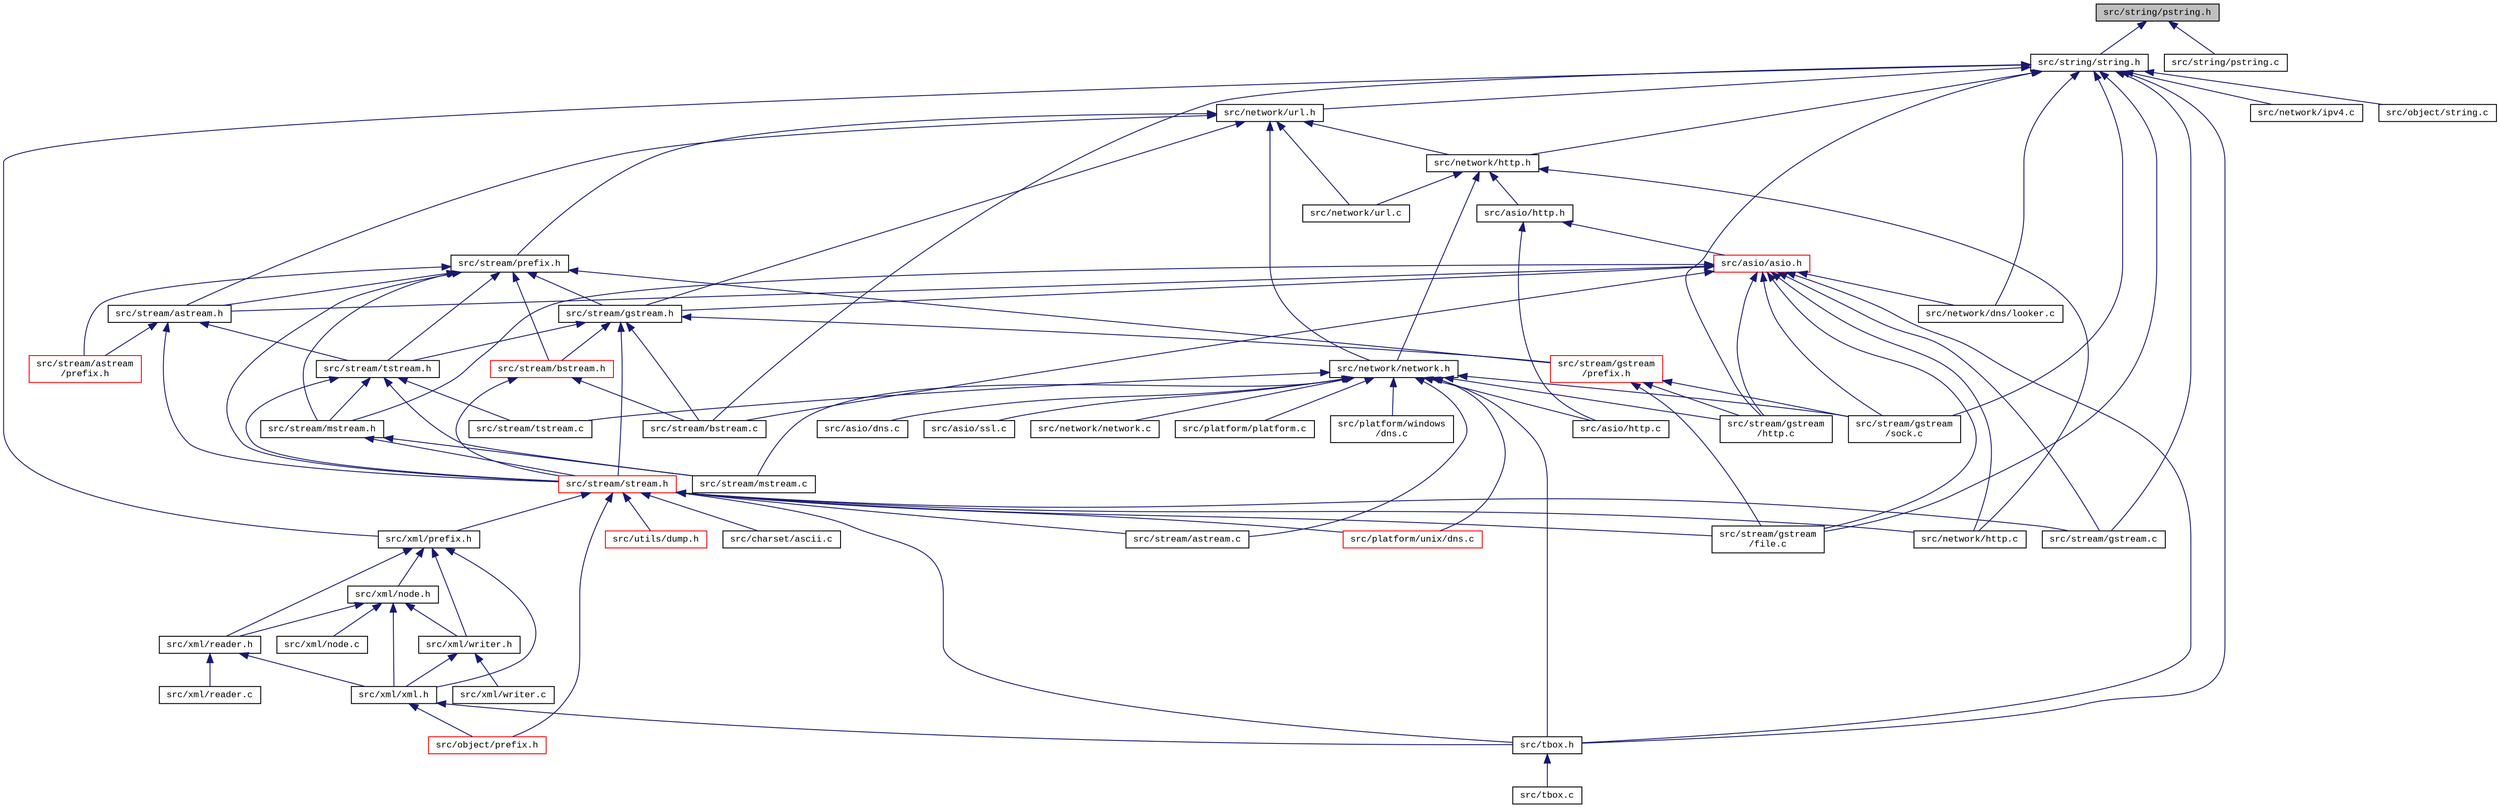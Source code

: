 digraph "src/string/pstring.h"
{
  edge [fontname="CourierNew",fontsize="10",labelfontname="CourierNew",labelfontsize="10"];
  node [fontname="CourierNew",fontsize="10",shape=record];
  Node1 [label="src/string/pstring.h",height=0.2,width=0.4,color="black", fillcolor="grey75", style="filled" fontcolor="black"];
  Node1 -> Node2 [dir="back",color="midnightblue",fontsize="10",style="solid",fontname="CourierNew"];
  Node2 [label="src/string/string.h",height=0.2,width=0.4,color="black", fillcolor="white", style="filled",URL="$d8/d2b/string_2string_8h_source.html"];
  Node2 -> Node3 [dir="back",color="midnightblue",fontsize="10",style="solid",fontname="CourierNew"];
  Node3 [label="src/network/url.h",height=0.2,width=0.4,color="black", fillcolor="white", style="filled",URL="$d9/d0e/network_2url_8h_source.html"];
  Node3 -> Node4 [dir="back",color="midnightblue",fontsize="10",style="solid",fontname="CourierNew"];
  Node4 [label="src/stream/prefix.h",height=0.2,width=0.4,color="black", fillcolor="white", style="filled",URL="$d2/dd0/stream_2prefix_8h_source.html"];
  Node4 -> Node5 [dir="back",color="midnightblue",fontsize="10",style="solid",fontname="CourierNew"];
  Node5 [label="src/stream/stream.h",height=0.2,width=0.4,color="red", fillcolor="white", style="filled",URL="$d8/d95/stream_8h.html"];
  Node5 -> Node6 [dir="back",color="midnightblue",fontsize="10",style="solid",fontname="CourierNew"];
  Node6 [label="src/utils/dump.h",height=0.2,width=0.4,color="red", fillcolor="white", style="filled",URL="$d5/de5/dump_8h.html"];
  Node5 -> Node7 [dir="back",color="midnightblue",fontsize="10",style="solid",fontname="CourierNew"];
  Node7 [label="src/charset/ascii.c",height=0.2,width=0.4,color="black", fillcolor="white", style="filled",URL="$df/dfa/ascii_8c.html"];
  Node5 -> Node8 [dir="back",color="midnightblue",fontsize="10",style="solid",fontname="CourierNew"];
  Node8 [label="src/xml/prefix.h",height=0.2,width=0.4,color="black", fillcolor="white", style="filled",URL="$d1/d9b/xml_2prefix_8h_source.html"];
  Node8 -> Node9 [dir="back",color="midnightblue",fontsize="10",style="solid",fontname="CourierNew"];
  Node9 [label="src/xml/xml.h",height=0.2,width=0.4,color="black", fillcolor="white", style="filled",URL="$de/dcb/xml_2xml_8h_source.html"];
  Node9 -> Node10 [dir="back",color="midnightblue",fontsize="10",style="solid",fontname="CourierNew"];
  Node10 [label="src/object/prefix.h",height=0.2,width=0.4,color="red", fillcolor="white", style="filled",URL="$d7/d74/object_2prefix_8h_source.html"];
  Node9 -> Node11 [dir="back",color="midnightblue",fontsize="10",style="solid",fontname="CourierNew"];
  Node11 [label="src/tbox.h",height=0.2,width=0.4,color="black", fillcolor="white", style="filled",URL="$da/dec/tbox_8h.html"];
  Node11 -> Node12 [dir="back",color="midnightblue",fontsize="10",style="solid",fontname="CourierNew"];
  Node12 [label="src/tbox.c",height=0.2,width=0.4,color="black", fillcolor="white", style="filled",URL="$d4/dfe/tbox_8c.html"];
  Node8 -> Node13 [dir="back",color="midnightblue",fontsize="10",style="solid",fontname="CourierNew"];
  Node13 [label="src/xml/node.h",height=0.2,width=0.4,color="black", fillcolor="white", style="filled",URL="$d1/d77/node_8h.html"];
  Node13 -> Node9 [dir="back",color="midnightblue",fontsize="10",style="solid",fontname="CourierNew"];
  Node13 -> Node14 [dir="back",color="midnightblue",fontsize="10",style="solid",fontname="CourierNew"];
  Node14 [label="src/xml/reader.h",height=0.2,width=0.4,color="black", fillcolor="white", style="filled",URL="$db/dba/xml_2reader_8h_source.html"];
  Node14 -> Node9 [dir="back",color="midnightblue",fontsize="10",style="solid",fontname="CourierNew"];
  Node14 -> Node15 [dir="back",color="midnightblue",fontsize="10",style="solid",fontname="CourierNew"];
  Node15 [label="src/xml/reader.c",height=0.2,width=0.4,color="black", fillcolor="white", style="filled",URL="$d4/d31/xml_2reader_8c_source.html"];
  Node13 -> Node16 [dir="back",color="midnightblue",fontsize="10",style="solid",fontname="CourierNew"];
  Node16 [label="src/xml/writer.h",height=0.2,width=0.4,color="black", fillcolor="white", style="filled",URL="$db/dae/xml_2writer_8h_source.html"];
  Node16 -> Node9 [dir="back",color="midnightblue",fontsize="10",style="solid",fontname="CourierNew"];
  Node16 -> Node17 [dir="back",color="midnightblue",fontsize="10",style="solid",fontname="CourierNew"];
  Node17 [label="src/xml/writer.c",height=0.2,width=0.4,color="black", fillcolor="white", style="filled",URL="$d6/d41/xml_2writer_8c_source.html"];
  Node13 -> Node18 [dir="back",color="midnightblue",fontsize="10",style="solid",fontname="CourierNew"];
  Node18 [label="src/xml/node.c",height=0.2,width=0.4,color="black", fillcolor="white", style="filled",URL="$dd/d2d/node_8c.html"];
  Node8 -> Node14 [dir="back",color="midnightblue",fontsize="10",style="solid",fontname="CourierNew"];
  Node8 -> Node16 [dir="back",color="midnightblue",fontsize="10",style="solid",fontname="CourierNew"];
  Node5 -> Node10 [dir="back",color="midnightblue",fontsize="10",style="solid",fontname="CourierNew"];
  Node5 -> Node19 [dir="back",color="midnightblue",fontsize="10",style="solid",fontname="CourierNew"];
  Node19 [label="src/network/http.c",height=0.2,width=0.4,color="black", fillcolor="white", style="filled",URL="$d1/daa/network_2http_8c_source.html"];
  Node5 -> Node20 [dir="back",color="midnightblue",fontsize="10",style="solid",fontname="CourierNew"];
  Node20 [label="src/platform/unix/dns.c",height=0.2,width=0.4,color="red", fillcolor="white", style="filled",URL="$d1/de4/platform_2unix_2dns_8c_source.html"];
  Node5 -> Node21 [dir="back",color="midnightblue",fontsize="10",style="solid",fontname="CourierNew"];
  Node21 [label="src/stream/astream.c",height=0.2,width=0.4,color="black", fillcolor="white", style="filled",URL="$de/d66/astream_8c.html"];
  Node5 -> Node22 [dir="back",color="midnightblue",fontsize="10",style="solid",fontname="CourierNew"];
  Node22 [label="src/stream/gstream\l/file.c",height=0.2,width=0.4,color="black", fillcolor="white", style="filled",URL="$de/d19/stream_2gstream_2file_8c_source.html"];
  Node5 -> Node23 [dir="back",color="midnightblue",fontsize="10",style="solid",fontname="CourierNew"];
  Node23 [label="src/stream/gstream.c",height=0.2,width=0.4,color="black", fillcolor="white", style="filled",URL="$d7/de5/gstream_8c.html"];
  Node5 -> Node11 [dir="back",color="midnightblue",fontsize="10",style="solid",fontname="CourierNew"];
  Node4 -> Node24 [dir="back",color="midnightblue",fontsize="10",style="solid",fontname="CourierNew"];
  Node24 [label="src/stream/bstream.h",height=0.2,width=0.4,color="red", fillcolor="white", style="filled",URL="$de/d56/bstream_8h.html"];
  Node24 -> Node5 [dir="back",color="midnightblue",fontsize="10",style="solid",fontname="CourierNew"];
  Node24 -> Node25 [dir="back",color="midnightblue",fontsize="10",style="solid",fontname="CourierNew"];
  Node25 [label="src/stream/bstream.c",height=0.2,width=0.4,color="black", fillcolor="white", style="filled",URL="$da/d03/bstream_8c.html"];
  Node4 -> Node26 [dir="back",color="midnightblue",fontsize="10",style="solid",fontname="CourierNew"];
  Node26 [label="src/stream/gstream.h",height=0.2,width=0.4,color="black", fillcolor="white", style="filled",URL="$d1/dac/gstream_8h.html"];
  Node26 -> Node24 [dir="back",color="midnightblue",fontsize="10",style="solid",fontname="CourierNew"];
  Node26 -> Node5 [dir="back",color="midnightblue",fontsize="10",style="solid",fontname="CourierNew"];
  Node26 -> Node27 [dir="back",color="midnightblue",fontsize="10",style="solid",fontname="CourierNew"];
  Node27 [label="src/stream/tstream.h",height=0.2,width=0.4,color="black", fillcolor="white", style="filled",URL="$d1/d3e/tstream_8h.html"];
  Node27 -> Node5 [dir="back",color="midnightblue",fontsize="10",style="solid",fontname="CourierNew"];
  Node27 -> Node28 [dir="back",color="midnightblue",fontsize="10",style="solid",fontname="CourierNew"];
  Node28 [label="src/stream/mstream.h",height=0.2,width=0.4,color="black", fillcolor="white", style="filled",URL="$d1/db3/mstream_8h.html"];
  Node28 -> Node5 [dir="back",color="midnightblue",fontsize="10",style="solid",fontname="CourierNew"];
  Node28 -> Node29 [dir="back",color="midnightblue",fontsize="10",style="solid",fontname="CourierNew"];
  Node29 [label="src/stream/mstream.c",height=0.2,width=0.4,color="black", fillcolor="white", style="filled",URL="$d3/d77/mstream_8c.html"];
  Node27 -> Node29 [dir="back",color="midnightblue",fontsize="10",style="solid",fontname="CourierNew"];
  Node27 -> Node30 [dir="back",color="midnightblue",fontsize="10",style="solid",fontname="CourierNew"];
  Node30 [label="src/stream/tstream.c",height=0.2,width=0.4,color="black", fillcolor="white", style="filled",URL="$d9/dbe/tstream_8c.html"];
  Node26 -> Node25 [dir="back",color="midnightblue",fontsize="10",style="solid",fontname="CourierNew"];
  Node26 -> Node31 [dir="back",color="midnightblue",fontsize="10",style="solid",fontname="CourierNew"];
  Node31 [label="src/stream/gstream\l/prefix.h",height=0.2,width=0.4,color="red", fillcolor="white", style="filled",URL="$dd/d13/stream_2gstream_2prefix_8h_source.html"];
  Node31 -> Node22 [dir="back",color="midnightblue",fontsize="10",style="solid",fontname="CourierNew"];
  Node31 -> Node32 [dir="back",color="midnightblue",fontsize="10",style="solid",fontname="CourierNew"];
  Node32 [label="src/stream/gstream\l/http.c",height=0.2,width=0.4,color="black", fillcolor="white", style="filled",URL="$d6/d79/stream_2gstream_2http_8c_source.html"];
  Node31 -> Node33 [dir="back",color="midnightblue",fontsize="10",style="solid",fontname="CourierNew"];
  Node33 [label="src/stream/gstream\l/sock.c",height=0.2,width=0.4,color="black", fillcolor="white", style="filled",URL="$d0/de1/gstream_2sock_8c_source.html"];
  Node4 -> Node34 [dir="back",color="midnightblue",fontsize="10",style="solid",fontname="CourierNew"];
  Node34 [label="src/stream/astream.h",height=0.2,width=0.4,color="black", fillcolor="white", style="filled",URL="$dd/dd5/astream_8h.html"];
  Node34 -> Node5 [dir="back",color="midnightblue",fontsize="10",style="solid",fontname="CourierNew"];
  Node34 -> Node27 [dir="back",color="midnightblue",fontsize="10",style="solid",fontname="CourierNew"];
  Node34 -> Node35 [dir="back",color="midnightblue",fontsize="10",style="solid",fontname="CourierNew"];
  Node35 [label="src/stream/astream\l/prefix.h",height=0.2,width=0.4,color="red", fillcolor="white", style="filled",URL="$d1/de5/stream_2astream_2prefix_8h_source.html"];
  Node4 -> Node27 [dir="back",color="midnightblue",fontsize="10",style="solid",fontname="CourierNew"];
  Node4 -> Node28 [dir="back",color="midnightblue",fontsize="10",style="solid",fontname="CourierNew"];
  Node4 -> Node35 [dir="back",color="midnightblue",fontsize="10",style="solid",fontname="CourierNew"];
  Node4 -> Node31 [dir="back",color="midnightblue",fontsize="10",style="solid",fontname="CourierNew"];
  Node3 -> Node36 [dir="back",color="midnightblue",fontsize="10",style="solid",fontname="CourierNew"];
  Node36 [label="src/network/http.h",height=0.2,width=0.4,color="black", fillcolor="white", style="filled",URL="$d0/ded/network_2http_8h_source.html"];
  Node36 -> Node37 [dir="back",color="midnightblue",fontsize="10",style="solid",fontname="CourierNew"];
  Node37 [label="src/asio/http.h",height=0.2,width=0.4,color="black", fillcolor="white", style="filled",URL="$da/dac/asio_2http_8h_source.html"];
  Node37 -> Node38 [dir="back",color="midnightblue",fontsize="10",style="solid",fontname="CourierNew"];
  Node38 [label="src/asio/asio.h",height=0.2,width=0.4,color="red", fillcolor="white", style="filled",URL="$d4/d68/asio_8h.html"];
  Node38 -> Node26 [dir="back",color="midnightblue",fontsize="10",style="solid",fontname="CourierNew"];
  Node38 -> Node34 [dir="back",color="midnightblue",fontsize="10",style="solid",fontname="CourierNew"];
  Node38 -> Node28 [dir="back",color="midnightblue",fontsize="10",style="solid",fontname="CourierNew"];
  Node38 -> Node39 [dir="back",color="midnightblue",fontsize="10",style="solid",fontname="CourierNew"];
  Node39 [label="src/network/dns/looker.c",height=0.2,width=0.4,color="black", fillcolor="white", style="filled",URL="$d8/d79/looker_8c.html"];
  Node38 -> Node19 [dir="back",color="midnightblue",fontsize="10",style="solid",fontname="CourierNew"];
  Node38 -> Node25 [dir="back",color="midnightblue",fontsize="10",style="solid",fontname="CourierNew"];
  Node38 -> Node22 [dir="back",color="midnightblue",fontsize="10",style="solid",fontname="CourierNew"];
  Node38 -> Node32 [dir="back",color="midnightblue",fontsize="10",style="solid",fontname="CourierNew"];
  Node38 -> Node33 [dir="back",color="midnightblue",fontsize="10",style="solid",fontname="CourierNew"];
  Node38 -> Node23 [dir="back",color="midnightblue",fontsize="10",style="solid",fontname="CourierNew"];
  Node38 -> Node11 [dir="back",color="midnightblue",fontsize="10",style="solid",fontname="CourierNew"];
  Node37 -> Node40 [dir="back",color="midnightblue",fontsize="10",style="solid",fontname="CourierNew"];
  Node40 [label="src/asio/http.c",height=0.2,width=0.4,color="black", fillcolor="white", style="filled",URL="$dc/d2c/asio_2http_8c_source.html"];
  Node36 -> Node41 [dir="back",color="midnightblue",fontsize="10",style="solid",fontname="CourierNew"];
  Node41 [label="src/network/network.h",height=0.2,width=0.4,color="black", fillcolor="white", style="filled",URL="$d9/d94/network_8h.html"];
  Node41 -> Node42 [dir="back",color="midnightblue",fontsize="10",style="solid",fontname="CourierNew"];
  Node42 [label="src/asio/dns.c",height=0.2,width=0.4,color="black", fillcolor="white", style="filled",URL="$de/dbc/asio_2dns_8c_source.html"];
  Node41 -> Node40 [dir="back",color="midnightblue",fontsize="10",style="solid",fontname="CourierNew"];
  Node41 -> Node43 [dir="back",color="midnightblue",fontsize="10",style="solid",fontname="CourierNew"];
  Node43 [label="src/asio/ssl.c",height=0.2,width=0.4,color="black", fillcolor="white", style="filled",URL="$d0/df1/ssl_8c.html"];
  Node41 -> Node44 [dir="back",color="midnightblue",fontsize="10",style="solid",fontname="CourierNew"];
  Node44 [label="src/network/network.c",height=0.2,width=0.4,color="black", fillcolor="white", style="filled",URL="$d6/d6e/network_8c.html"];
  Node41 -> Node20 [dir="back",color="midnightblue",fontsize="10",style="solid",fontname="CourierNew"];
  Node41 -> Node45 [dir="back",color="midnightblue",fontsize="10",style="solid",fontname="CourierNew"];
  Node45 [label="src/platform/platform.c",height=0.2,width=0.4,color="black", fillcolor="white", style="filled",URL="$dc/d3f/platform_8c.html"];
  Node41 -> Node46 [dir="back",color="midnightblue",fontsize="10",style="solid",fontname="CourierNew"];
  Node46 [label="src/platform/windows\l/dns.c",height=0.2,width=0.4,color="black", fillcolor="white", style="filled",URL="$d2/d76/platform_2windows_2dns_8c_source.html"];
  Node41 -> Node21 [dir="back",color="midnightblue",fontsize="10",style="solid",fontname="CourierNew"];
  Node41 -> Node32 [dir="back",color="midnightblue",fontsize="10",style="solid",fontname="CourierNew"];
  Node41 -> Node33 [dir="back",color="midnightblue",fontsize="10",style="solid",fontname="CourierNew"];
  Node41 -> Node29 [dir="back",color="midnightblue",fontsize="10",style="solid",fontname="CourierNew"];
  Node41 -> Node30 [dir="back",color="midnightblue",fontsize="10",style="solid",fontname="CourierNew"];
  Node41 -> Node11 [dir="back",color="midnightblue",fontsize="10",style="solid",fontname="CourierNew"];
  Node36 -> Node19 [dir="back",color="midnightblue",fontsize="10",style="solid",fontname="CourierNew"];
  Node36 -> Node47 [dir="back",color="midnightblue",fontsize="10",style="solid",fontname="CourierNew"];
  Node47 [label="src/network/url.c",height=0.2,width=0.4,color="black", fillcolor="white", style="filled",URL="$d3/d95/network_2url_8c_source.html"];
  Node3 -> Node26 [dir="back",color="midnightblue",fontsize="10",style="solid",fontname="CourierNew"];
  Node3 -> Node34 [dir="back",color="midnightblue",fontsize="10",style="solid",fontname="CourierNew"];
  Node3 -> Node41 [dir="back",color="midnightblue",fontsize="10",style="solid",fontname="CourierNew"];
  Node3 -> Node47 [dir="back",color="midnightblue",fontsize="10",style="solid",fontname="CourierNew"];
  Node2 -> Node36 [dir="back",color="midnightblue",fontsize="10",style="solid",fontname="CourierNew"];
  Node2 -> Node8 [dir="back",color="midnightblue",fontsize="10",style="solid",fontname="CourierNew"];
  Node2 -> Node39 [dir="back",color="midnightblue",fontsize="10",style="solid",fontname="CourierNew"];
  Node2 -> Node48 [dir="back",color="midnightblue",fontsize="10",style="solid",fontname="CourierNew"];
  Node48 [label="src/network/ipv4.c",height=0.2,width=0.4,color="black", fillcolor="white", style="filled",URL="$d5/d6d/ipv4_8c.html"];
  Node2 -> Node49 [dir="back",color="midnightblue",fontsize="10",style="solid",fontname="CourierNew"];
  Node49 [label="src/object/string.c",height=0.2,width=0.4,color="black", fillcolor="white", style="filled",URL="$d1/db0/string_8c.html"];
  Node2 -> Node25 [dir="back",color="midnightblue",fontsize="10",style="solid",fontname="CourierNew"];
  Node2 -> Node22 [dir="back",color="midnightblue",fontsize="10",style="solid",fontname="CourierNew"];
  Node2 -> Node32 [dir="back",color="midnightblue",fontsize="10",style="solid",fontname="CourierNew"];
  Node2 -> Node33 [dir="back",color="midnightblue",fontsize="10",style="solid",fontname="CourierNew"];
  Node2 -> Node23 [dir="back",color="midnightblue",fontsize="10",style="solid",fontname="CourierNew"];
  Node2 -> Node11 [dir="back",color="midnightblue",fontsize="10",style="solid",fontname="CourierNew"];
  Node1 -> Node50 [dir="back",color="midnightblue",fontsize="10",style="solid",fontname="CourierNew"];
  Node50 [label="src/string/pstring.c",height=0.2,width=0.4,color="black", fillcolor="white", style="filled",URL="$de/d7d/pstring_8c.html"];
}
